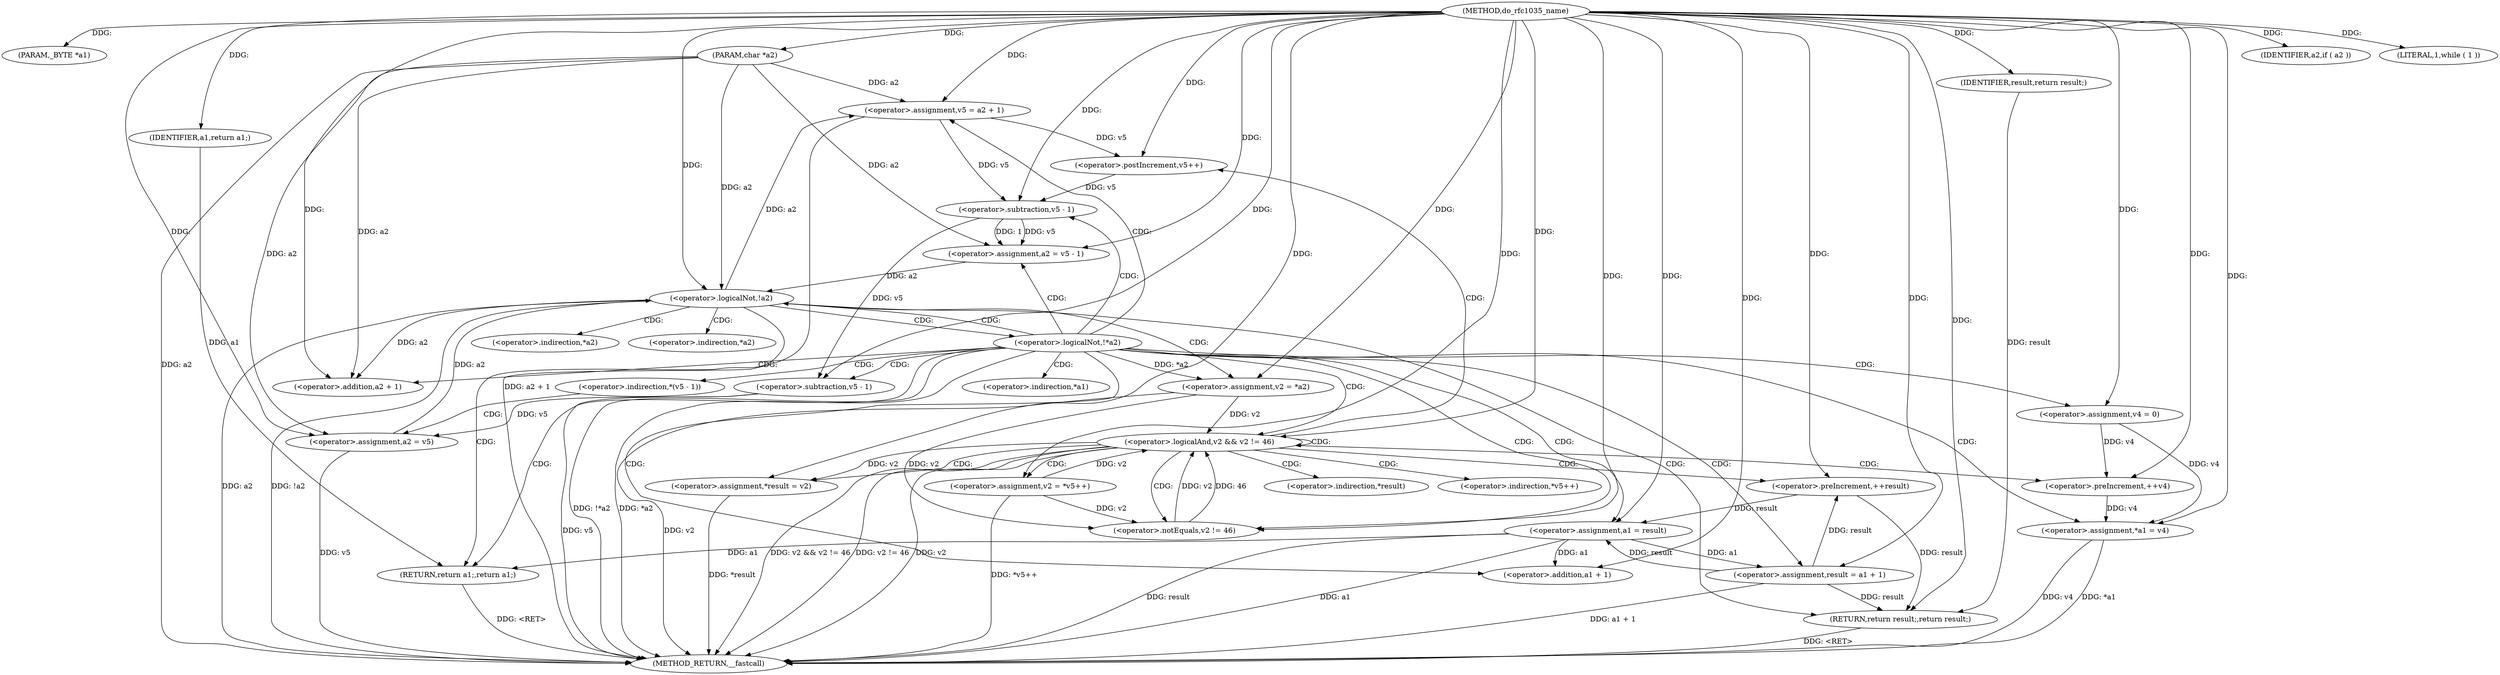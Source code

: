 digraph do_rfc1035_name {  
"1000105" [label = "(METHOD,do_rfc1035_name)" ]
"1000188" [label = "(METHOD_RETURN,__fastcall)" ]
"1000106" [label = "(PARAM,_BYTE *a1)" ]
"1000107" [label = "(PARAM,char *a2)" ]
"1000114" [label = "(IDENTIFIER,a2,if ( a2 ))" ]
"1000117" [label = "(LITERAL,1,while ( 1 ))" ]
"1000119" [label = "(<operator>.assignment,v2 = *a2)" ]
"1000124" [label = "(<operator>.logicalNot,!*a2)" ]
"1000128" [label = "(<operator>.assignment,result = a1 + 1)" ]
"1000130" [label = "(<operator>.addition,a1 + 1)" ]
"1000133" [label = "(<operator>.assignment,v4 = 0)" ]
"1000136" [label = "(<operator>.assignment,v5 = a2 + 1)" ]
"1000138" [label = "(<operator>.addition,a2 + 1)" ]
"1000142" [label = "(<operator>.logicalAnd,v2 && v2 != 46)" ]
"1000144" [label = "(<operator>.notEquals,v2 != 46)" ]
"1000148" [label = "(<operator>.assignment,*result = v2)" ]
"1000152" [label = "(<operator>.assignment,v2 = *v5++)" ]
"1000155" [label = "(<operator>.postIncrement,v5++)" ]
"1000157" [label = "(<operator>.preIncrement,++v4)" ]
"1000159" [label = "(<operator>.preIncrement,++result)" ]
"1000161" [label = "(<operator>.assignment,*a1 = v4)" ]
"1000165" [label = "(<operator>.assignment,a2 = v5 - 1)" ]
"1000167" [label = "(<operator>.subtraction,v5 - 1)" ]
"1000172" [label = "(<operator>.subtraction,v5 - 1)" ]
"1000175" [label = "(<operator>.assignment,a2 = v5)" ]
"1000178" [label = "(<operator>.assignment,a1 = result)" ]
"1000182" [label = "(<operator>.logicalNot,!a2)" ]
"1000184" [label = "(RETURN,return result;,return result;)" ]
"1000185" [label = "(IDENTIFIER,result,return result;)" ]
"1000186" [label = "(RETURN,return a1;,return a1;)" ]
"1000187" [label = "(IDENTIFIER,a1,return a1;)" ]
"1000121" [label = "(<operator>.indirection,*a2)" ]
"1000125" [label = "(<operator>.indirection,*a2)" ]
"1000149" [label = "(<operator>.indirection,*result)" ]
"1000154" [label = "(<operator>.indirection,*v5++)" ]
"1000162" [label = "(<operator>.indirection,*a1)" ]
"1000171" [label = "(<operator>.indirection,*(v5 - 1))" ]
  "1000184" -> "1000188"  [ label = "DDG: <RET>"] 
  "1000161" -> "1000188"  [ label = "DDG: v4"] 
  "1000119" -> "1000188"  [ label = "DDG: v2"] 
  "1000124" -> "1000188"  [ label = "DDG: !*a2"] 
  "1000142" -> "1000188"  [ label = "DDG: v2 && v2 != 46"] 
  "1000128" -> "1000188"  [ label = "DDG: a1 + 1"] 
  "1000136" -> "1000188"  [ label = "DDG: a2 + 1"] 
  "1000124" -> "1000188"  [ label = "DDG: *a2"] 
  "1000172" -> "1000188"  [ label = "DDG: v5"] 
  "1000152" -> "1000188"  [ label = "DDG: *v5++"] 
  "1000142" -> "1000188"  [ label = "DDG: v2 != 46"] 
  "1000142" -> "1000188"  [ label = "DDG: v2"] 
  "1000107" -> "1000188"  [ label = "DDG: a2"] 
  "1000182" -> "1000188"  [ label = "DDG: a2"] 
  "1000148" -> "1000188"  [ label = "DDG: *result"] 
  "1000178" -> "1000188"  [ label = "DDG: result"] 
  "1000182" -> "1000188"  [ label = "DDG: !a2"] 
  "1000175" -> "1000188"  [ label = "DDG: v5"] 
  "1000178" -> "1000188"  [ label = "DDG: a1"] 
  "1000161" -> "1000188"  [ label = "DDG: *a1"] 
  "1000186" -> "1000188"  [ label = "DDG: <RET>"] 
  "1000105" -> "1000106"  [ label = "DDG: "] 
  "1000105" -> "1000107"  [ label = "DDG: "] 
  "1000105" -> "1000114"  [ label = "DDG: "] 
  "1000105" -> "1000117"  [ label = "DDG: "] 
  "1000124" -> "1000119"  [ label = "DDG: *a2"] 
  "1000105" -> "1000119"  [ label = "DDG: "] 
  "1000178" -> "1000128"  [ label = "DDG: a1"] 
  "1000105" -> "1000128"  [ label = "DDG: "] 
  "1000178" -> "1000130"  [ label = "DDG: a1"] 
  "1000105" -> "1000130"  [ label = "DDG: "] 
  "1000105" -> "1000133"  [ label = "DDG: "] 
  "1000182" -> "1000136"  [ label = "DDG: a2"] 
  "1000107" -> "1000136"  [ label = "DDG: a2"] 
  "1000105" -> "1000136"  [ label = "DDG: "] 
  "1000182" -> "1000138"  [ label = "DDG: a2"] 
  "1000107" -> "1000138"  [ label = "DDG: a2"] 
  "1000105" -> "1000138"  [ label = "DDG: "] 
  "1000119" -> "1000142"  [ label = "DDG: v2"] 
  "1000152" -> "1000142"  [ label = "DDG: v2"] 
  "1000144" -> "1000142"  [ label = "DDG: v2"] 
  "1000105" -> "1000142"  [ label = "DDG: "] 
  "1000144" -> "1000142"  [ label = "DDG: 46"] 
  "1000119" -> "1000144"  [ label = "DDG: v2"] 
  "1000152" -> "1000144"  [ label = "DDG: v2"] 
  "1000105" -> "1000144"  [ label = "DDG: "] 
  "1000142" -> "1000148"  [ label = "DDG: v2"] 
  "1000105" -> "1000148"  [ label = "DDG: "] 
  "1000105" -> "1000152"  [ label = "DDG: "] 
  "1000136" -> "1000155"  [ label = "DDG: v5"] 
  "1000105" -> "1000155"  [ label = "DDG: "] 
  "1000133" -> "1000157"  [ label = "DDG: v4"] 
  "1000105" -> "1000157"  [ label = "DDG: "] 
  "1000128" -> "1000159"  [ label = "DDG: result"] 
  "1000105" -> "1000159"  [ label = "DDG: "] 
  "1000133" -> "1000161"  [ label = "DDG: v4"] 
  "1000157" -> "1000161"  [ label = "DDG: v4"] 
  "1000105" -> "1000161"  [ label = "DDG: "] 
  "1000167" -> "1000165"  [ label = "DDG: v5"] 
  "1000167" -> "1000165"  [ label = "DDG: 1"] 
  "1000107" -> "1000165"  [ label = "DDG: a2"] 
  "1000105" -> "1000165"  [ label = "DDG: "] 
  "1000136" -> "1000167"  [ label = "DDG: v5"] 
  "1000155" -> "1000167"  [ label = "DDG: v5"] 
  "1000105" -> "1000167"  [ label = "DDG: "] 
  "1000167" -> "1000172"  [ label = "DDG: v5"] 
  "1000105" -> "1000172"  [ label = "DDG: "] 
  "1000172" -> "1000175"  [ label = "DDG: v5"] 
  "1000105" -> "1000175"  [ label = "DDG: "] 
  "1000107" -> "1000175"  [ label = "DDG: a2"] 
  "1000128" -> "1000178"  [ label = "DDG: result"] 
  "1000159" -> "1000178"  [ label = "DDG: result"] 
  "1000105" -> "1000178"  [ label = "DDG: "] 
  "1000165" -> "1000182"  [ label = "DDG: a2"] 
  "1000175" -> "1000182"  [ label = "DDG: a2"] 
  "1000107" -> "1000182"  [ label = "DDG: a2"] 
  "1000105" -> "1000182"  [ label = "DDG: "] 
  "1000185" -> "1000184"  [ label = "DDG: result"] 
  "1000128" -> "1000184"  [ label = "DDG: result"] 
  "1000159" -> "1000184"  [ label = "DDG: result"] 
  "1000105" -> "1000184"  [ label = "DDG: "] 
  "1000105" -> "1000185"  [ label = "DDG: "] 
  "1000187" -> "1000186"  [ label = "DDG: a1"] 
  "1000178" -> "1000186"  [ label = "DDG: a1"] 
  "1000105" -> "1000187"  [ label = "DDG: "] 
  "1000124" -> "1000172"  [ label = "CDG: "] 
  "1000124" -> "1000171"  [ label = "CDG: "] 
  "1000124" -> "1000167"  [ label = "CDG: "] 
  "1000124" -> "1000165"  [ label = "CDG: "] 
  "1000124" -> "1000162"  [ label = "CDG: "] 
  "1000124" -> "1000161"  [ label = "CDG: "] 
  "1000124" -> "1000186"  [ label = "CDG: "] 
  "1000124" -> "1000182"  [ label = "CDG: "] 
  "1000124" -> "1000178"  [ label = "CDG: "] 
  "1000124" -> "1000128"  [ label = "CDG: "] 
  "1000124" -> "1000142"  [ label = "CDG: "] 
  "1000124" -> "1000138"  [ label = "CDG: "] 
  "1000124" -> "1000136"  [ label = "CDG: "] 
  "1000124" -> "1000133"  [ label = "CDG: "] 
  "1000124" -> "1000130"  [ label = "CDG: "] 
  "1000124" -> "1000144"  [ label = "CDG: "] 
  "1000142" -> "1000142"  [ label = "CDG: "] 
  "1000142" -> "1000159"  [ label = "CDG: "] 
  "1000142" -> "1000157"  [ label = "CDG: "] 
  "1000142" -> "1000155"  [ label = "CDG: "] 
  "1000142" -> "1000154"  [ label = "CDG: "] 
  "1000142" -> "1000152"  [ label = "CDG: "] 
  "1000142" -> "1000149"  [ label = "CDG: "] 
  "1000142" -> "1000148"  [ label = "CDG: "] 
  "1000142" -> "1000144"  [ label = "CDG: "] 
  "1000171" -> "1000175"  [ label = "CDG: "] 
  "1000182" -> "1000184"  [ label = "CDG: "] 
  "1000182" -> "1000186"  [ label = "CDG: "] 
  "1000182" -> "1000125"  [ label = "CDG: "] 
  "1000182" -> "1000124"  [ label = "CDG: "] 
  "1000182" -> "1000121"  [ label = "CDG: "] 
  "1000182" -> "1000119"  [ label = "CDG: "] 
}

